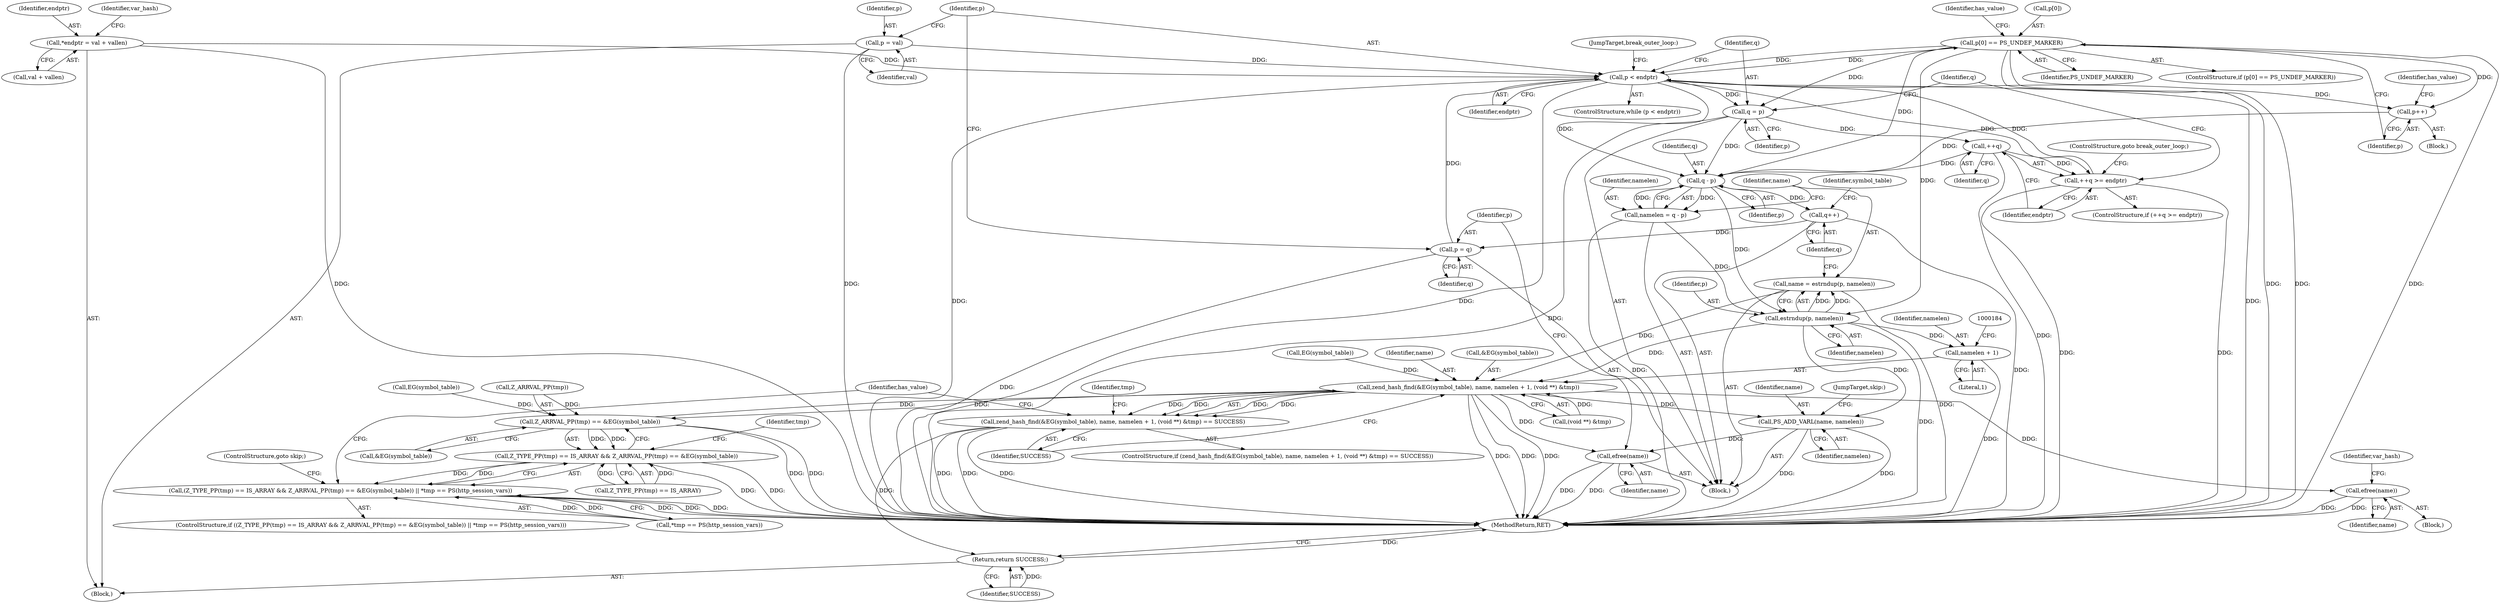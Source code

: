 digraph "1_php-src_8763c6090d627d8bb0ee1d030c30e58f406be9ce?w=1_0@array" {
"1000145" [label="(Call,p[0] == PS_UNDEF_MARKER)"];
"1000124" [label="(Call,p < endptr)"];
"1000239" [label="(Call,p = q)"];
"1000171" [label="(Call,q++)"];
"1000163" [label="(Call,q - p)"];
"1000129" [label="(Call,q = p)"];
"1000145" [label="(Call,p[0] == PS_UNDEF_MARKER)"];
"1000140" [label="(Call,++q)"];
"1000151" [label="(Call,p++)"];
"1000120" [label="(Call,p = val)"];
"1000139" [label="(Call,++q >= endptr)"];
"1000109" [label="(Call,*endptr = val + vallen)"];
"1000161" [label="(Call,namelen = q - p)"];
"1000168" [label="(Call,estrndup(p, namelen))"];
"1000166" [label="(Call,name = estrndup(p, namelen))"];
"1000175" [label="(Call,zend_hash_find(&EG(symbol_table), name, namelen + 1, (void **) &tmp))"];
"1000174" [label="(Call,zend_hash_find(&EG(symbol_table), name, namelen + 1, (void **) &tmp) == SUCCESS)"];
"1000245" [label="(Return,return SUCCESS;)"];
"1000196" [label="(Call,Z_ARRVAL_PP(tmp) == &EG(symbol_table))"];
"1000191" [label="(Call,Z_TYPE_PP(tmp) == IS_ARRAY && Z_ARRVAL_PP(tmp) == &EG(symbol_table))"];
"1000190" [label="(Call,(Z_TYPE_PP(tmp) == IS_ARRAY && Z_ARRVAL_PP(tmp) == &EG(symbol_table)) || *tmp == PS(http_session_vars))"];
"1000227" [label="(Call,efree(name))"];
"1000233" [label="(Call,PS_ADD_VARL(name, namelen))"];
"1000237" [label="(Call,efree(name))"];
"1000180" [label="(Call,namelen + 1)"];
"1000202" [label="(Call,*tmp == PS(http_session_vars))"];
"1000208" [label="(ControlStructure,goto skip;)"];
"1000182" [label="(Literal,1)"];
"1000210" [label="(Identifier,has_value)"];
"1000194" [label="(Identifier,tmp)"];
"1000197" [label="(Call,Z_ARRVAL_PP(tmp))"];
"1000164" [label="(Identifier,q)"];
"1000236" [label="(JumpTarget,skip:)"];
"1000127" [label="(Block,)"];
"1000161" [label="(Call,namelen = q - p)"];
"1000190" [label="(Call,(Z_TYPE_PP(tmp) == IS_ARRAY && Z_ARRVAL_PP(tmp) == &EG(symbol_table)) || *tmp == PS(http_session_vars))"];
"1000152" [label="(Identifier,p)"];
"1000111" [label="(Call,val + vallen)"];
"1000165" [label="(Identifier,p)"];
"1000234" [label="(Identifier,name)"];
"1000143" [label="(ControlStructure,goto break_outer_loop;)"];
"1000135" [label="(Identifier,q)"];
"1000167" [label="(Identifier,name)"];
"1000173" [label="(ControlStructure,if (zend_hash_find(&EG(symbol_table), name, namelen + 1, (void **) &tmp) == SUCCESS))"];
"1000171" [label="(Call,q++)"];
"1000199" [label="(Call,&EG(symbol_table))"];
"1000159" [label="(Identifier,has_value)"];
"1000170" [label="(Identifier,namelen)"];
"1000177" [label="(Call,EG(symbol_table))"];
"1000166" [label="(Call,name = estrndup(p, namelen))"];
"1000238" [label="(Identifier,name)"];
"1000241" [label="(Identifier,q)"];
"1000174" [label="(Call,zend_hash_find(&EG(symbol_table), name, namelen + 1, (void **) &tmp) == SUCCESS)"];
"1000151" [label="(Call,p++)"];
"1000119" [label="(Identifier,var_hash)"];
"1000189" [label="(ControlStructure,if ((Z_TYPE_PP(tmp) == IS_ARRAY && Z_ARRVAL_PP(tmp) == &EG(symbol_table)) || *tmp == PS(http_session_vars)))"];
"1000172" [label="(Identifier,q)"];
"1000233" [label="(Call,PS_ADD_VARL(name, namelen))"];
"1000131" [label="(Identifier,p)"];
"1000123" [label="(ControlStructure,while (p < endptr))"];
"1000191" [label="(Call,Z_TYPE_PP(tmp) == IS_ARRAY && Z_ARRVAL_PP(tmp) == &EG(symbol_table))"];
"1000196" [label="(Call,Z_ARRVAL_PP(tmp) == &EG(symbol_table))"];
"1000120" [label="(Call,p = val)"];
"1000140" [label="(Call,++q)"];
"1000149" [label="(Identifier,PS_UNDEF_MARKER)"];
"1000221" [label="(Block,)"];
"1000121" [label="(Identifier,p)"];
"1000144" [label="(ControlStructure,if (p[0] == PS_UNDEF_MARKER))"];
"1000150" [label="(Block,)"];
"1000146" [label="(Call,p[0])"];
"1000125" [label="(Identifier,p)"];
"1000138" [label="(ControlStructure,if (++q >= endptr))"];
"1000179" [label="(Identifier,name)"];
"1000246" [label="(Identifier,SUCCESS)"];
"1000162" [label="(Identifier,namelen)"];
"1000142" [label="(Identifier,endptr)"];
"1000124" [label="(Call,p < endptr)"];
"1000130" [label="(Identifier,q)"];
"1000239" [label="(Call,p = q)"];
"1000122" [label="(Identifier,val)"];
"1000126" [label="(Identifier,endptr)"];
"1000154" [label="(Identifier,has_value)"];
"1000139" [label="(Call,++q >= endptr)"];
"1000192" [label="(Call,Z_TYPE_PP(tmp) == IS_ARRAY)"];
"1000230" [label="(Identifier,var_hash)"];
"1000183" [label="(Call,(void **) &tmp)"];
"1000129" [label="(Call,q = p)"];
"1000104" [label="(Block,)"];
"1000200" [label="(Call,EG(symbol_table))"];
"1000242" [label="(JumpTarget,break_outer_loop:)"];
"1000110" [label="(Identifier,endptr)"];
"1000227" [label="(Call,efree(name))"];
"1000178" [label="(Identifier,symbol_table)"];
"1000169" [label="(Identifier,p)"];
"1000163" [label="(Call,q - p)"];
"1000247" [label="(MethodReturn,RET)"];
"1000175" [label="(Call,zend_hash_find(&EG(symbol_table), name, namelen + 1, (void **) &tmp))"];
"1000235" [label="(Identifier,namelen)"];
"1000228" [label="(Identifier,name)"];
"1000187" [label="(Identifier,SUCCESS)"];
"1000109" [label="(Call,*endptr = val + vallen)"];
"1000141" [label="(Identifier,q)"];
"1000237" [label="(Call,efree(name))"];
"1000176" [label="(Call,&EG(symbol_table))"];
"1000204" [label="(Identifier,tmp)"];
"1000145" [label="(Call,p[0] == PS_UNDEF_MARKER)"];
"1000240" [label="(Identifier,p)"];
"1000245" [label="(Return,return SUCCESS;)"];
"1000180" [label="(Call,namelen + 1)"];
"1000168" [label="(Call,estrndup(p, namelen))"];
"1000181" [label="(Identifier,namelen)"];
"1000145" -> "1000144"  [label="AST: "];
"1000145" -> "1000149"  [label="CFG: "];
"1000146" -> "1000145"  [label="AST: "];
"1000149" -> "1000145"  [label="AST: "];
"1000152" -> "1000145"  [label="CFG: "];
"1000159" -> "1000145"  [label="CFG: "];
"1000145" -> "1000247"  [label="DDG: "];
"1000145" -> "1000247"  [label="DDG: "];
"1000145" -> "1000247"  [label="DDG: "];
"1000145" -> "1000124"  [label="DDG: "];
"1000145" -> "1000129"  [label="DDG: "];
"1000124" -> "1000145"  [label="DDG: "];
"1000145" -> "1000151"  [label="DDG: "];
"1000145" -> "1000163"  [label="DDG: "];
"1000145" -> "1000168"  [label="DDG: "];
"1000124" -> "1000123"  [label="AST: "];
"1000124" -> "1000126"  [label="CFG: "];
"1000125" -> "1000124"  [label="AST: "];
"1000126" -> "1000124"  [label="AST: "];
"1000130" -> "1000124"  [label="CFG: "];
"1000242" -> "1000124"  [label="CFG: "];
"1000124" -> "1000247"  [label="DDG: "];
"1000124" -> "1000247"  [label="DDG: "];
"1000124" -> "1000247"  [label="DDG: "];
"1000239" -> "1000124"  [label="DDG: "];
"1000120" -> "1000124"  [label="DDG: "];
"1000139" -> "1000124"  [label="DDG: "];
"1000109" -> "1000124"  [label="DDG: "];
"1000124" -> "1000129"  [label="DDG: "];
"1000124" -> "1000139"  [label="DDG: "];
"1000124" -> "1000151"  [label="DDG: "];
"1000124" -> "1000163"  [label="DDG: "];
"1000239" -> "1000127"  [label="AST: "];
"1000239" -> "1000241"  [label="CFG: "];
"1000240" -> "1000239"  [label="AST: "];
"1000241" -> "1000239"  [label="AST: "];
"1000125" -> "1000239"  [label="CFG: "];
"1000239" -> "1000247"  [label="DDG: "];
"1000171" -> "1000239"  [label="DDG: "];
"1000171" -> "1000127"  [label="AST: "];
"1000171" -> "1000172"  [label="CFG: "];
"1000172" -> "1000171"  [label="AST: "];
"1000178" -> "1000171"  [label="CFG: "];
"1000171" -> "1000247"  [label="DDG: "];
"1000163" -> "1000171"  [label="DDG: "];
"1000163" -> "1000161"  [label="AST: "];
"1000163" -> "1000165"  [label="CFG: "];
"1000164" -> "1000163"  [label="AST: "];
"1000165" -> "1000163"  [label="AST: "];
"1000161" -> "1000163"  [label="CFG: "];
"1000163" -> "1000161"  [label="DDG: "];
"1000163" -> "1000161"  [label="DDG: "];
"1000129" -> "1000163"  [label="DDG: "];
"1000140" -> "1000163"  [label="DDG: "];
"1000151" -> "1000163"  [label="DDG: "];
"1000163" -> "1000168"  [label="DDG: "];
"1000129" -> "1000127"  [label="AST: "];
"1000129" -> "1000131"  [label="CFG: "];
"1000130" -> "1000129"  [label="AST: "];
"1000131" -> "1000129"  [label="AST: "];
"1000135" -> "1000129"  [label="CFG: "];
"1000129" -> "1000247"  [label="DDG: "];
"1000129" -> "1000140"  [label="DDG: "];
"1000140" -> "1000139"  [label="AST: "];
"1000140" -> "1000141"  [label="CFG: "];
"1000141" -> "1000140"  [label="AST: "];
"1000142" -> "1000140"  [label="CFG: "];
"1000140" -> "1000247"  [label="DDG: "];
"1000140" -> "1000139"  [label="DDG: "];
"1000151" -> "1000150"  [label="AST: "];
"1000151" -> "1000152"  [label="CFG: "];
"1000152" -> "1000151"  [label="AST: "];
"1000154" -> "1000151"  [label="CFG: "];
"1000120" -> "1000104"  [label="AST: "];
"1000120" -> "1000122"  [label="CFG: "];
"1000121" -> "1000120"  [label="AST: "];
"1000122" -> "1000120"  [label="AST: "];
"1000125" -> "1000120"  [label="CFG: "];
"1000120" -> "1000247"  [label="DDG: "];
"1000139" -> "1000138"  [label="AST: "];
"1000139" -> "1000142"  [label="CFG: "];
"1000142" -> "1000139"  [label="AST: "];
"1000135" -> "1000139"  [label="CFG: "];
"1000143" -> "1000139"  [label="CFG: "];
"1000139" -> "1000247"  [label="DDG: "];
"1000139" -> "1000247"  [label="DDG: "];
"1000109" -> "1000104"  [label="AST: "];
"1000109" -> "1000111"  [label="CFG: "];
"1000110" -> "1000109"  [label="AST: "];
"1000111" -> "1000109"  [label="AST: "];
"1000119" -> "1000109"  [label="CFG: "];
"1000109" -> "1000247"  [label="DDG: "];
"1000161" -> "1000127"  [label="AST: "];
"1000162" -> "1000161"  [label="AST: "];
"1000167" -> "1000161"  [label="CFG: "];
"1000161" -> "1000247"  [label="DDG: "];
"1000161" -> "1000168"  [label="DDG: "];
"1000168" -> "1000166"  [label="AST: "];
"1000168" -> "1000170"  [label="CFG: "];
"1000169" -> "1000168"  [label="AST: "];
"1000170" -> "1000168"  [label="AST: "];
"1000166" -> "1000168"  [label="CFG: "];
"1000168" -> "1000247"  [label="DDG: "];
"1000168" -> "1000166"  [label="DDG: "];
"1000168" -> "1000166"  [label="DDG: "];
"1000168" -> "1000175"  [label="DDG: "];
"1000168" -> "1000180"  [label="DDG: "];
"1000168" -> "1000233"  [label="DDG: "];
"1000166" -> "1000127"  [label="AST: "];
"1000167" -> "1000166"  [label="AST: "];
"1000172" -> "1000166"  [label="CFG: "];
"1000166" -> "1000247"  [label="DDG: "];
"1000166" -> "1000175"  [label="DDG: "];
"1000175" -> "1000174"  [label="AST: "];
"1000175" -> "1000183"  [label="CFG: "];
"1000176" -> "1000175"  [label="AST: "];
"1000179" -> "1000175"  [label="AST: "];
"1000180" -> "1000175"  [label="AST: "];
"1000183" -> "1000175"  [label="AST: "];
"1000187" -> "1000175"  [label="CFG: "];
"1000175" -> "1000247"  [label="DDG: "];
"1000175" -> "1000247"  [label="DDG: "];
"1000175" -> "1000247"  [label="DDG: "];
"1000175" -> "1000174"  [label="DDG: "];
"1000175" -> "1000174"  [label="DDG: "];
"1000175" -> "1000174"  [label="DDG: "];
"1000175" -> "1000174"  [label="DDG: "];
"1000196" -> "1000175"  [label="DDG: "];
"1000177" -> "1000175"  [label="DDG: "];
"1000183" -> "1000175"  [label="DDG: "];
"1000175" -> "1000196"  [label="DDG: "];
"1000175" -> "1000227"  [label="DDG: "];
"1000175" -> "1000233"  [label="DDG: "];
"1000175" -> "1000237"  [label="DDG: "];
"1000174" -> "1000173"  [label="AST: "];
"1000174" -> "1000187"  [label="CFG: "];
"1000187" -> "1000174"  [label="AST: "];
"1000194" -> "1000174"  [label="CFG: "];
"1000210" -> "1000174"  [label="CFG: "];
"1000174" -> "1000247"  [label="DDG: "];
"1000174" -> "1000247"  [label="DDG: "];
"1000174" -> "1000247"  [label="DDG: "];
"1000174" -> "1000245"  [label="DDG: "];
"1000245" -> "1000104"  [label="AST: "];
"1000245" -> "1000246"  [label="CFG: "];
"1000246" -> "1000245"  [label="AST: "];
"1000247" -> "1000245"  [label="CFG: "];
"1000245" -> "1000247"  [label="DDG: "];
"1000246" -> "1000245"  [label="DDG: "];
"1000196" -> "1000191"  [label="AST: "];
"1000196" -> "1000199"  [label="CFG: "];
"1000197" -> "1000196"  [label="AST: "];
"1000199" -> "1000196"  [label="AST: "];
"1000191" -> "1000196"  [label="CFG: "];
"1000196" -> "1000247"  [label="DDG: "];
"1000196" -> "1000247"  [label="DDG: "];
"1000196" -> "1000191"  [label="DDG: "];
"1000196" -> "1000191"  [label="DDG: "];
"1000197" -> "1000196"  [label="DDG: "];
"1000200" -> "1000196"  [label="DDG: "];
"1000191" -> "1000190"  [label="AST: "];
"1000191" -> "1000192"  [label="CFG: "];
"1000192" -> "1000191"  [label="AST: "];
"1000204" -> "1000191"  [label="CFG: "];
"1000190" -> "1000191"  [label="CFG: "];
"1000191" -> "1000247"  [label="DDG: "];
"1000191" -> "1000247"  [label="DDG: "];
"1000191" -> "1000190"  [label="DDG: "];
"1000191" -> "1000190"  [label="DDG: "];
"1000192" -> "1000191"  [label="DDG: "];
"1000192" -> "1000191"  [label="DDG: "];
"1000190" -> "1000189"  [label="AST: "];
"1000190" -> "1000202"  [label="CFG: "];
"1000202" -> "1000190"  [label="AST: "];
"1000208" -> "1000190"  [label="CFG: "];
"1000210" -> "1000190"  [label="CFG: "];
"1000190" -> "1000247"  [label="DDG: "];
"1000190" -> "1000247"  [label="DDG: "];
"1000190" -> "1000247"  [label="DDG: "];
"1000202" -> "1000190"  [label="DDG: "];
"1000202" -> "1000190"  [label="DDG: "];
"1000227" -> "1000221"  [label="AST: "];
"1000227" -> "1000228"  [label="CFG: "];
"1000228" -> "1000227"  [label="AST: "];
"1000230" -> "1000227"  [label="CFG: "];
"1000227" -> "1000247"  [label="DDG: "];
"1000227" -> "1000247"  [label="DDG: "];
"1000233" -> "1000127"  [label="AST: "];
"1000233" -> "1000235"  [label="CFG: "];
"1000234" -> "1000233"  [label="AST: "];
"1000235" -> "1000233"  [label="AST: "];
"1000236" -> "1000233"  [label="CFG: "];
"1000233" -> "1000247"  [label="DDG: "];
"1000233" -> "1000247"  [label="DDG: "];
"1000233" -> "1000237"  [label="DDG: "];
"1000237" -> "1000127"  [label="AST: "];
"1000237" -> "1000238"  [label="CFG: "];
"1000238" -> "1000237"  [label="AST: "];
"1000240" -> "1000237"  [label="CFG: "];
"1000237" -> "1000247"  [label="DDG: "];
"1000237" -> "1000247"  [label="DDG: "];
"1000180" -> "1000182"  [label="CFG: "];
"1000181" -> "1000180"  [label="AST: "];
"1000182" -> "1000180"  [label="AST: "];
"1000184" -> "1000180"  [label="CFG: "];
"1000180" -> "1000247"  [label="DDG: "];
}
